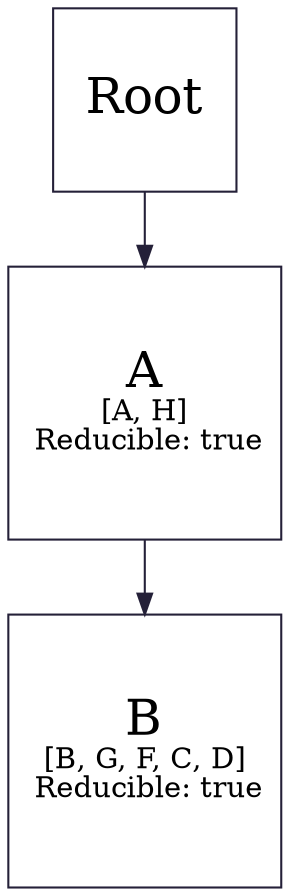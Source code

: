 digraph G {
    graph[color="#242038"]
    node[color="#242038", shape=square]
    edge[color="#242038"]
    Root [label=<<font point-size="24.0"> Root </font>>]
    B [label=<<font point-size="24.0"> B </font><br/> [B, G, F, C, D] <br/> Reducible: true>]
    A [label=<<font point-size="24.0"> A </font><br/> [A, H] <br/> Reducible: true>]
    Root->A
    A->B
}
